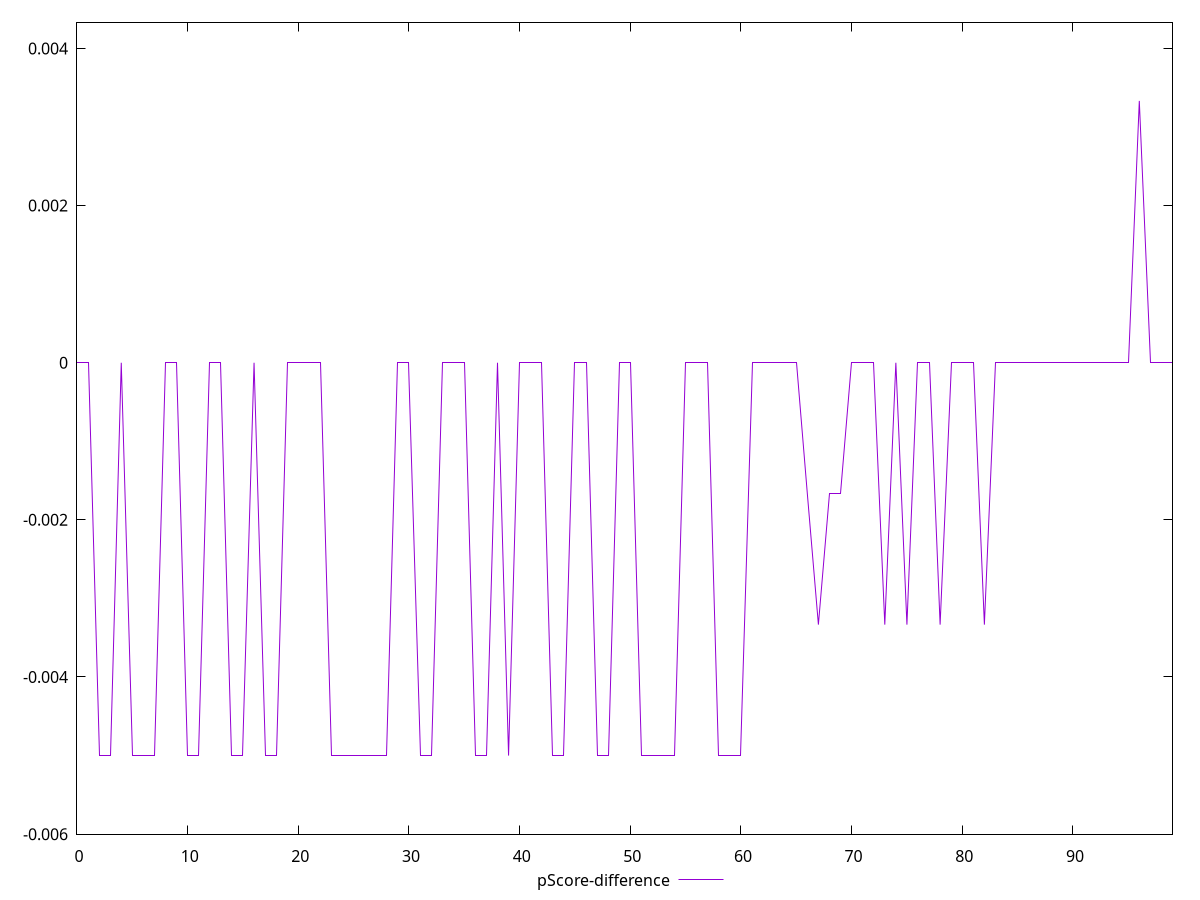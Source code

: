 reset

$pScoreDifference <<EOF
0 0
1 0
2 -0.0050000000000000044
3 -0.0050000000000000044
4 0
5 -0.0050000000000000044
6 -0.0050000000000000044
7 -0.0050000000000000044
8 0
9 0
10 -0.0050000000000000044
11 -0.0050000000000000044
12 0
13 0
14 -0.0050000000000000044
15 -0.0050000000000000044
16 0
17 -0.0050000000000000044
18 -0.0050000000000000044
19 0
20 0
21 0
22 0
23 -0.0050000000000000044
24 -0.0050000000000000044
25 -0.0050000000000000044
26 -0.0050000000000000044
27 -0.0050000000000000044
28 -0.0050000000000000044
29 0
30 0
31 -0.0050000000000000044
32 -0.0050000000000000044
33 0
34 0
35 0
36 -0.0050000000000000044
37 -0.0050000000000000044
38 0
39 -0.0050000000000000044
40 0
41 0
42 0
43 -0.0050000000000000044
44 -0.0050000000000000044
45 0
46 0
47 -0.0050000000000000044
48 -0.0050000000000000044
49 0
50 0
51 -0.0050000000000000044
52 -0.0050000000000000044
53 -0.0050000000000000044
54 -0.0050000000000000044
55 0
56 0
57 0
58 -0.0050000000000000044
59 -0.0050000000000000044
60 -0.0050000000000000044
61 0
62 0
63 0
64 0
65 0
66 -0.0016666666666667052
67 -0.0033333333333332993
68 -0.0016666666666665941
69 -0.0016666666666667052
70 0
71 0
72 0
73 -0.0033333333333332993
74 0
75 -0.0033333333333332993
76 0
77 0
78 -0.0033333333333332993
79 0
80 0
81 0
82 -0.0033333333333332993
83 0
84 0
85 0
86 0
87 0
88 0
89 0
90 0
91 0
92 0
93 0
94 0
95 0
96 0.0033333333333332993
97 0
98 0
99 0
EOF

set key outside below
set xrange [0:99]
set yrange [-0.0060000000000000045:0.004333333333333299]
set trange [-0.0060000000000000045:0.004333333333333299]
set terminal svg size 640, 500 enhanced background rgb 'white'
set output "report_00018_2021-02-10T15-25-16.877Z/unused-css-rules/samples/pages+cached/pScore-difference/values.svg"

plot $pScoreDifference title "pScore-difference" with line

reset
